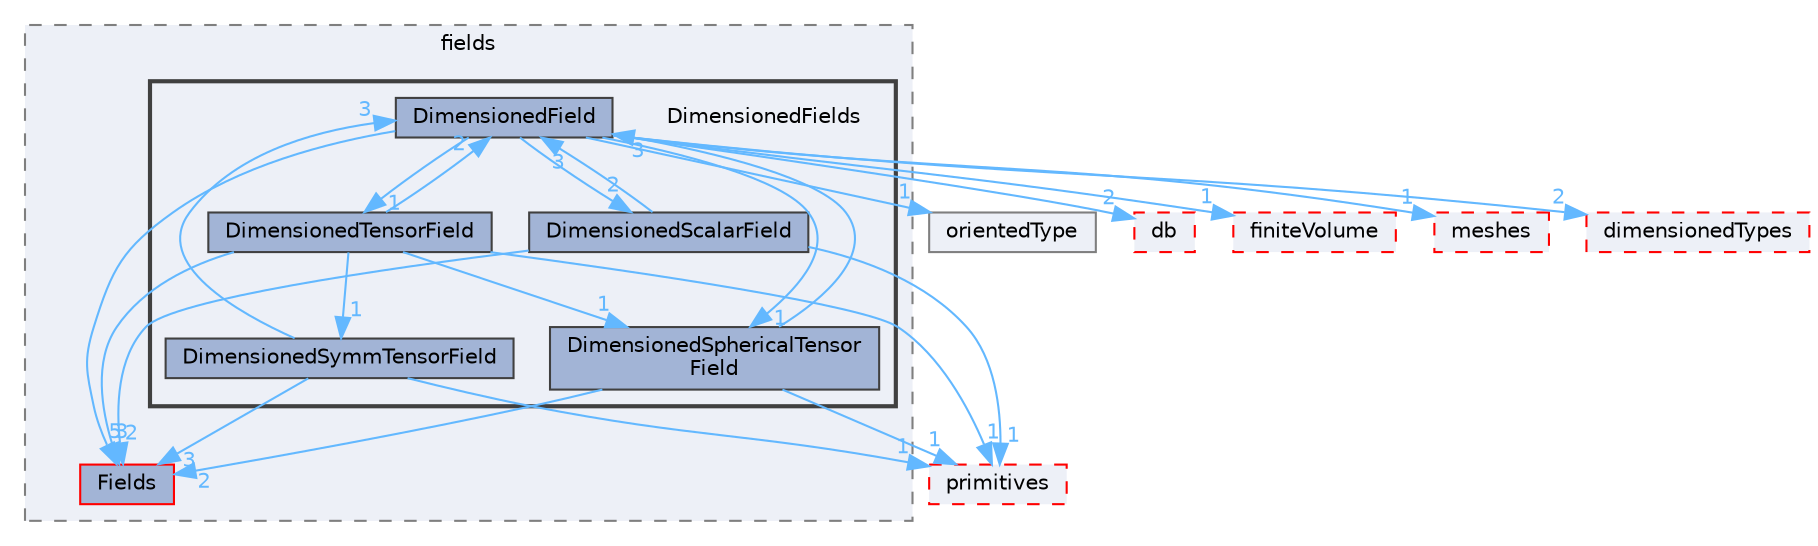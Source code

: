 digraph "src/OpenFOAM/fields/DimensionedFields"
{
 // LATEX_PDF_SIZE
  bgcolor="transparent";
  edge [fontname=Helvetica,fontsize=10,labelfontname=Helvetica,labelfontsize=10];
  node [fontname=Helvetica,fontsize=10,shape=box,height=0.2,width=0.4];
  compound=true
  subgraph clusterdir_962442b8f989d5529fab5e0f0e4ffb74 {
    graph [ bgcolor="#edf0f7", pencolor="grey50", label="fields", fontname=Helvetica,fontsize=10 style="filled,dashed", URL="dir_962442b8f989d5529fab5e0f0e4ffb74.html",tooltip=""]
  dir_7d364942a13d3ce50f6681364b448a98 [label="Fields", fillcolor="#a2b4d6", color="red", style="filled", URL="dir_7d364942a13d3ce50f6681364b448a98.html",tooltip=""];
  subgraph clusterdir_8c8bb42ce9b582caaa8128a267c381ba {
    graph [ bgcolor="#edf0f7", pencolor="grey25", label="", fontname=Helvetica,fontsize=10 style="filled,bold", URL="dir_8c8bb42ce9b582caaa8128a267c381ba.html",tooltip=""]
    dir_8c8bb42ce9b582caaa8128a267c381ba [shape=plaintext, label="DimensionedFields"];
  dir_68686b528deddc46396f1a68fb7c2b79 [label="DimensionedField", fillcolor="#a2b4d6", color="grey25", style="filled", URL="dir_68686b528deddc46396f1a68fb7c2b79.html",tooltip=""];
  dir_423b0d0db3a2f10930c5e3296f3ed635 [label="DimensionedScalarField", fillcolor="#a2b4d6", color="grey25", style="filled", URL="dir_423b0d0db3a2f10930c5e3296f3ed635.html",tooltip=""];
  dir_1819f55b0d6775d59659cd377612b606 [label="DimensionedSphericalTensor\lField", fillcolor="#a2b4d6", color="grey25", style="filled", URL="dir_1819f55b0d6775d59659cd377612b606.html",tooltip=""];
  dir_b8e480b10bf5ae8db93feee4867cc765 [label="DimensionedSymmTensorField", fillcolor="#a2b4d6", color="grey25", style="filled", URL="dir_b8e480b10bf5ae8db93feee4867cc765.html",tooltip=""];
  dir_a00dba18887c8a7850f22e8e64f121ba [label="DimensionedTensorField", fillcolor="#a2b4d6", color="grey25", style="filled", URL="dir_a00dba18887c8a7850f22e8e64f121ba.html",tooltip=""];
  }
  }
  dir_4752927e977386a4f2541ecc801be037 [label="orientedType", fillcolor="#edf0f7", color="grey50", style="filled", URL="dir_4752927e977386a4f2541ecc801be037.html",tooltip=""];
  dir_63c634f7a7cfd679ac26c67fb30fc32f [label="db", fillcolor="#edf0f7", color="red", style="filled,dashed", URL="dir_63c634f7a7cfd679ac26c67fb30fc32f.html",tooltip=""];
  dir_9bd15774b555cf7259a6fa18f99fe99b [label="finiteVolume", fillcolor="#edf0f7", color="red", style="filled,dashed", URL="dir_9bd15774b555cf7259a6fa18f99fe99b.html",tooltip=""];
  dir_aa2423979fb45fc41c393a5db370ab21 [label="meshes", fillcolor="#edf0f7", color="red", style="filled,dashed", URL="dir_aa2423979fb45fc41c393a5db370ab21.html",tooltip=""];
  dir_d4979fdf35c07e0caec68718d229a4b4 [label="dimensionedTypes", fillcolor="#edf0f7", color="red", style="filled,dashed", URL="dir_d4979fdf35c07e0caec68718d229a4b4.html",tooltip=""];
  dir_3e50f45338116b169052b428016851aa [label="primitives", fillcolor="#edf0f7", color="red", style="filled,dashed", URL="dir_3e50f45338116b169052b428016851aa.html",tooltip=""];
  dir_68686b528deddc46396f1a68fb7c2b79->dir_1819f55b0d6775d59659cd377612b606 [headlabel="1", labeldistance=1.5 headhref="dir_000936_000943.html" href="dir_000936_000943.html" color="steelblue1" fontcolor="steelblue1"];
  dir_68686b528deddc46396f1a68fb7c2b79->dir_423b0d0db3a2f10930c5e3296f3ed635 [headlabel="2", labeldistance=1.5 headhref="dir_000936_000941.html" href="dir_000936_000941.html" color="steelblue1" fontcolor="steelblue1"];
  dir_68686b528deddc46396f1a68fb7c2b79->dir_4752927e977386a4f2541ecc801be037 [headlabel="1", labeldistance=1.5 headhref="dir_000936_002717.html" href="dir_000936_002717.html" color="steelblue1" fontcolor="steelblue1"];
  dir_68686b528deddc46396f1a68fb7c2b79->dir_63c634f7a7cfd679ac26c67fb30fc32f [headlabel="2", labeldistance=1.5 headhref="dir_000936_000817.html" href="dir_000936_000817.html" color="steelblue1" fontcolor="steelblue1"];
  dir_68686b528deddc46396f1a68fb7c2b79->dir_7d364942a13d3ce50f6681364b448a98 [headlabel="5", labeldistance=1.5 headhref="dir_000936_001336.html" href="dir_000936_001336.html" color="steelblue1" fontcolor="steelblue1"];
  dir_68686b528deddc46396f1a68fb7c2b79->dir_9bd15774b555cf7259a6fa18f99fe99b [headlabel="1", labeldistance=1.5 headhref="dir_000936_001387.html" href="dir_000936_001387.html" color="steelblue1" fontcolor="steelblue1"];
  dir_68686b528deddc46396f1a68fb7c2b79->dir_a00dba18887c8a7850f22e8e64f121ba [headlabel="1", labeldistance=1.5 headhref="dir_000936_000947.html" href="dir_000936_000947.html" color="steelblue1" fontcolor="steelblue1"];
  dir_68686b528deddc46396f1a68fb7c2b79->dir_aa2423979fb45fc41c393a5db370ab21 [headlabel="1", labeldistance=1.5 headhref="dir_000936_002368.html" href="dir_000936_002368.html" color="steelblue1" fontcolor="steelblue1"];
  dir_68686b528deddc46396f1a68fb7c2b79->dir_d4979fdf35c07e0caec68718d229a4b4 [headlabel="2", labeldistance=1.5 headhref="dir_000936_000949.html" href="dir_000936_000949.html" color="steelblue1" fontcolor="steelblue1"];
  dir_423b0d0db3a2f10930c5e3296f3ed635->dir_3e50f45338116b169052b428016851aa [headlabel="1", labeldistance=1.5 headhref="dir_000941_003069.html" href="dir_000941_003069.html" color="steelblue1" fontcolor="steelblue1"];
  dir_423b0d0db3a2f10930c5e3296f3ed635->dir_68686b528deddc46396f1a68fb7c2b79 [headlabel="3", labeldistance=1.5 headhref="dir_000941_000936.html" href="dir_000941_000936.html" color="steelblue1" fontcolor="steelblue1"];
  dir_423b0d0db3a2f10930c5e3296f3ed635->dir_7d364942a13d3ce50f6681364b448a98 [headlabel="2", labeldistance=1.5 headhref="dir_000941_001336.html" href="dir_000941_001336.html" color="steelblue1" fontcolor="steelblue1"];
  dir_1819f55b0d6775d59659cd377612b606->dir_3e50f45338116b169052b428016851aa [headlabel="1", labeldistance=1.5 headhref="dir_000943_003069.html" href="dir_000943_003069.html" color="steelblue1" fontcolor="steelblue1"];
  dir_1819f55b0d6775d59659cd377612b606->dir_68686b528deddc46396f1a68fb7c2b79 [headlabel="3", labeldistance=1.5 headhref="dir_000943_000936.html" href="dir_000943_000936.html" color="steelblue1" fontcolor="steelblue1"];
  dir_1819f55b0d6775d59659cd377612b606->dir_7d364942a13d3ce50f6681364b448a98 [headlabel="2", labeldistance=1.5 headhref="dir_000943_001336.html" href="dir_000943_001336.html" color="steelblue1" fontcolor="steelblue1"];
  dir_b8e480b10bf5ae8db93feee4867cc765->dir_3e50f45338116b169052b428016851aa [headlabel="1", labeldistance=1.5 headhref="dir_000945_003069.html" href="dir_000945_003069.html" color="steelblue1" fontcolor="steelblue1"];
  dir_b8e480b10bf5ae8db93feee4867cc765->dir_68686b528deddc46396f1a68fb7c2b79 [headlabel="3", labeldistance=1.5 headhref="dir_000945_000936.html" href="dir_000945_000936.html" color="steelblue1" fontcolor="steelblue1"];
  dir_b8e480b10bf5ae8db93feee4867cc765->dir_7d364942a13d3ce50f6681364b448a98 [headlabel="3", labeldistance=1.5 headhref="dir_000945_001336.html" href="dir_000945_001336.html" color="steelblue1" fontcolor="steelblue1"];
  dir_a00dba18887c8a7850f22e8e64f121ba->dir_1819f55b0d6775d59659cd377612b606 [headlabel="1", labeldistance=1.5 headhref="dir_000947_000943.html" href="dir_000947_000943.html" color="steelblue1" fontcolor="steelblue1"];
  dir_a00dba18887c8a7850f22e8e64f121ba->dir_3e50f45338116b169052b428016851aa [headlabel="1", labeldistance=1.5 headhref="dir_000947_003069.html" href="dir_000947_003069.html" color="steelblue1" fontcolor="steelblue1"];
  dir_a00dba18887c8a7850f22e8e64f121ba->dir_68686b528deddc46396f1a68fb7c2b79 [headlabel="2", labeldistance=1.5 headhref="dir_000947_000936.html" href="dir_000947_000936.html" color="steelblue1" fontcolor="steelblue1"];
  dir_a00dba18887c8a7850f22e8e64f121ba->dir_7d364942a13d3ce50f6681364b448a98 [headlabel="3", labeldistance=1.5 headhref="dir_000947_001336.html" href="dir_000947_001336.html" color="steelblue1" fontcolor="steelblue1"];
  dir_a00dba18887c8a7850f22e8e64f121ba->dir_b8e480b10bf5ae8db93feee4867cc765 [headlabel="1", labeldistance=1.5 headhref="dir_000947_000945.html" href="dir_000947_000945.html" color="steelblue1" fontcolor="steelblue1"];
}
